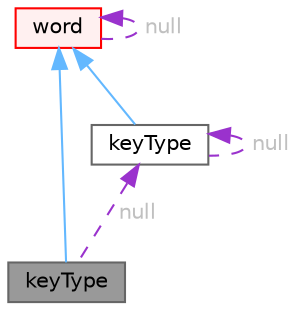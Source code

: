digraph "keyType"
{
 // LATEX_PDF_SIZE
  bgcolor="transparent";
  edge [fontname=Helvetica,fontsize=10,labelfontname=Helvetica,labelfontsize=10];
  node [fontname=Helvetica,fontsize=10,shape=box,height=0.2,width=0.4];
  Node1 [id="Node000001",label="keyType",height=0.2,width=0.4,color="gray40", fillcolor="grey60", style="filled", fontcolor="black",tooltip="A class for handling keywords in dictionaries."];
  Node2 -> Node1 [id="edge1_Node000001_Node000002",dir="back",color="steelblue1",style="solid",tooltip=" "];
  Node2 [id="Node000002",label="word",height=0.2,width=0.4,color="red", fillcolor="#FFF0F0", style="filled",URL="$classFoam_1_1word.html",tooltip="A class for handling words, derived from Foam::string."];
  Node2 -> Node2 [id="edge2_Node000002_Node000002",dir="back",color="darkorchid3",style="dashed",tooltip=" ",label=" null",fontcolor="grey" ];
  Node5 -> Node1 [id="edge3_Node000001_Node000005",dir="back",color="darkorchid3",style="dashed",tooltip=" ",label=" null",fontcolor="grey" ];
  Node5 [id="Node000005",label="keyType",height=0.2,width=0.4,color="gray40", fillcolor="white", style="filled",URL="$classFoam_1_1keyType.html",tooltip="A class for handling keywords in dictionaries."];
  Node2 -> Node5 [id="edge4_Node000005_Node000002",dir="back",color="steelblue1",style="solid",tooltip=" "];
  Node5 -> Node5 [id="edge5_Node000005_Node000005",dir="back",color="darkorchid3",style="dashed",tooltip=" ",label=" null",fontcolor="grey" ];
}
